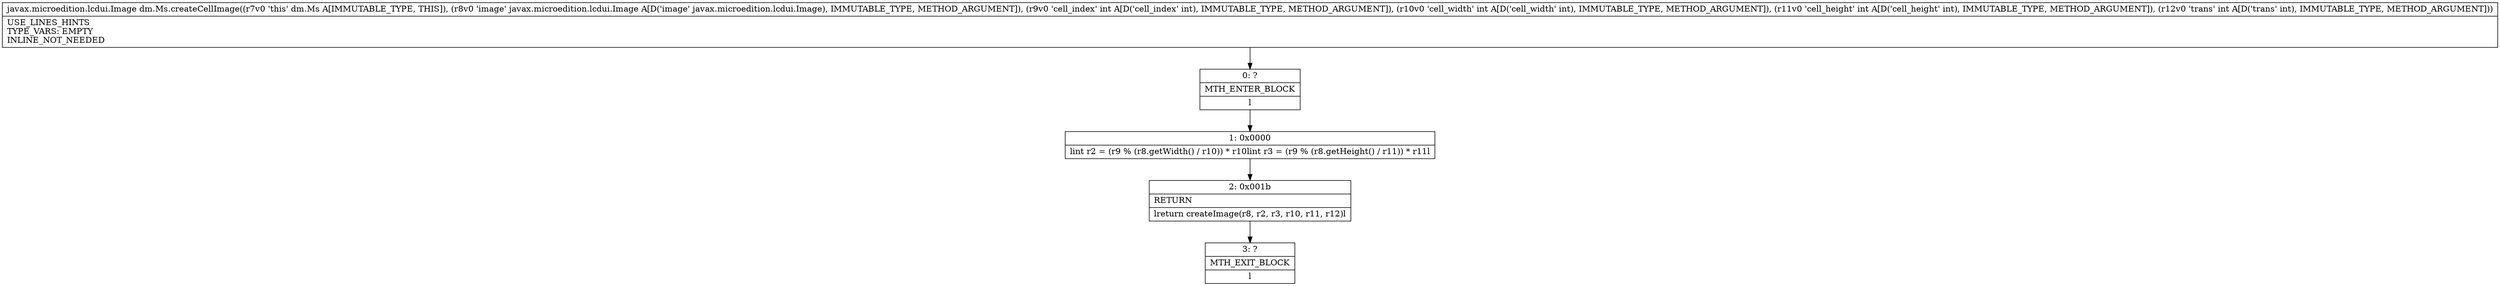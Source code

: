 digraph "CFG fordm.Ms.createCellImage(Ljavax\/microedition\/lcdui\/Image;IIII)Ljavax\/microedition\/lcdui\/Image;" {
Node_0 [shape=record,label="{0\:\ ?|MTH_ENTER_BLOCK\l|l}"];
Node_1 [shape=record,label="{1\:\ 0x0000|lint r2 = (r9 % (r8.getWidth() \/ r10)) * r10lint r3 = (r9 % (r8.getHeight() \/ r11)) * r11l}"];
Node_2 [shape=record,label="{2\:\ 0x001b|RETURN\l|lreturn createImage(r8, r2, r3, r10, r11, r12)l}"];
Node_3 [shape=record,label="{3\:\ ?|MTH_EXIT_BLOCK\l|l}"];
MethodNode[shape=record,label="{javax.microedition.lcdui.Image dm.Ms.createCellImage((r7v0 'this' dm.Ms A[IMMUTABLE_TYPE, THIS]), (r8v0 'image' javax.microedition.lcdui.Image A[D('image' javax.microedition.lcdui.Image), IMMUTABLE_TYPE, METHOD_ARGUMENT]), (r9v0 'cell_index' int A[D('cell_index' int), IMMUTABLE_TYPE, METHOD_ARGUMENT]), (r10v0 'cell_width' int A[D('cell_width' int), IMMUTABLE_TYPE, METHOD_ARGUMENT]), (r11v0 'cell_height' int A[D('cell_height' int), IMMUTABLE_TYPE, METHOD_ARGUMENT]), (r12v0 'trans' int A[D('trans' int), IMMUTABLE_TYPE, METHOD_ARGUMENT]))  | USE_LINES_HINTS\lTYPE_VARS: EMPTY\lINLINE_NOT_NEEDED\l}"];
MethodNode -> Node_0;
Node_0 -> Node_1;
Node_1 -> Node_2;
Node_2 -> Node_3;
}

